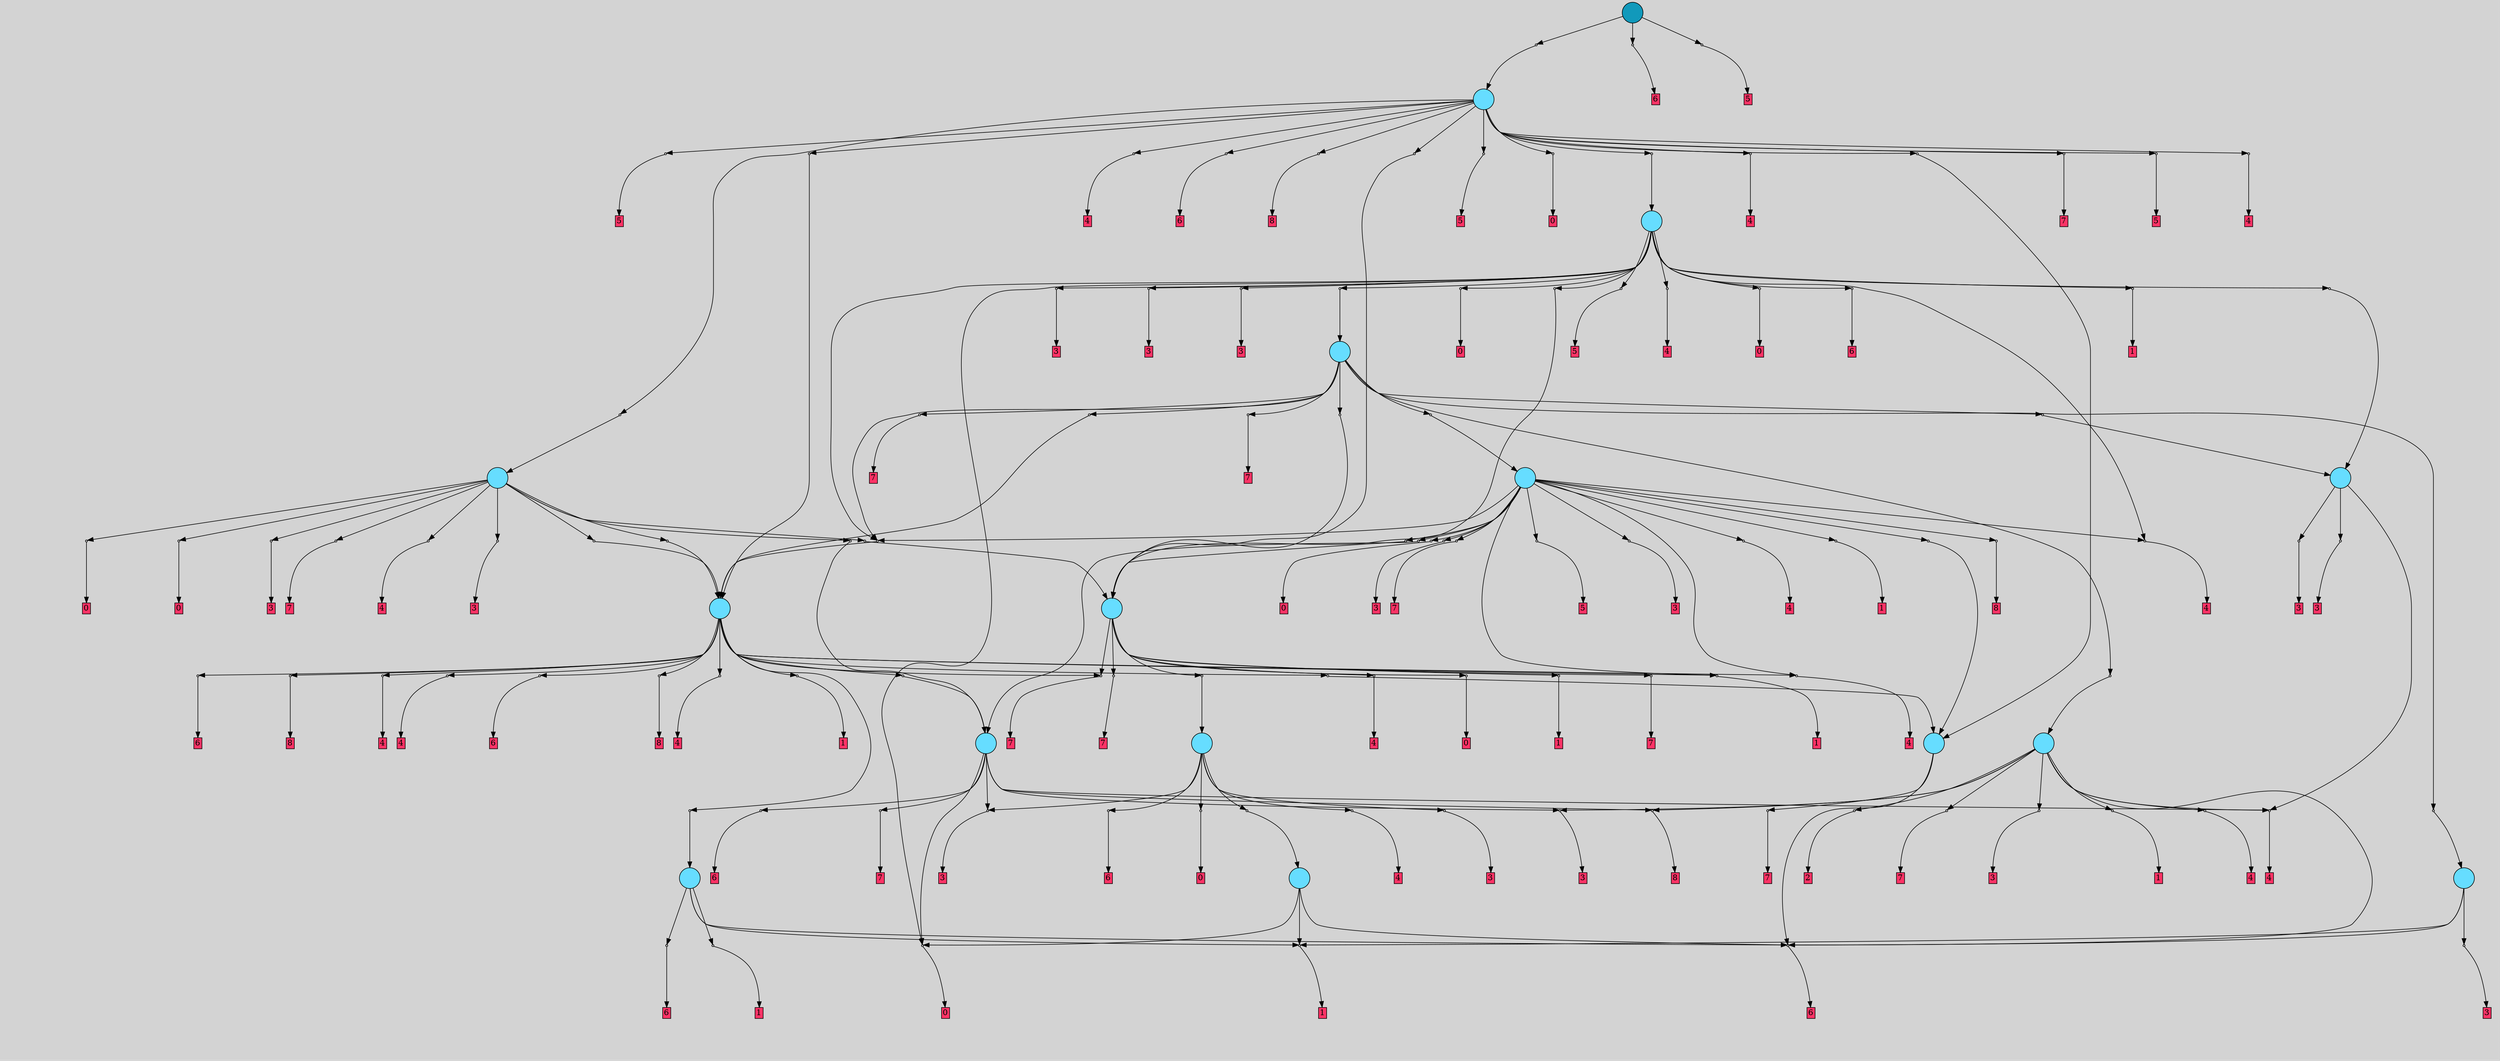 // File exported with GEGELATI v1.3.1
// On the 2024-07-09 18:37:39
// With the MARL::MarlTPGGraphDotExporter
digraph{
	graph[pad = "0.212, 0.055" bgcolor = lightgray]
	node[shape=circle style = filled label = ""]
		T0 [fillcolor="#66ddff"]
		T6 [fillcolor="#66ddff"]
		T31 [fillcolor="#66ddff"]
		T45 [fillcolor="#66ddff"]
		T89 [fillcolor="#66ddff"]
		T225 [fillcolor="#66ddff"]
		T348 [fillcolor="#66ddff"]
		T446 [fillcolor="#66ddff"]
		T690 [fillcolor="#66ddff"]
		T1035 [fillcolor="#66ddff"]
		T1617 [fillcolor="#66ddff"]
		T1734 [fillcolor="#66ddff"]
		T2197 [fillcolor="#66ddff"]
		T2302 [fillcolor="#66ddff"]
		T2398 [fillcolor="#66ddff"]
		T3662 [fillcolor="#1199bb"]
		P47489 [fillcolor="#cccccc" shape=point] //
		I47489 [shape=box style=invis label="3|5&3|7#0|1&#92;n4|1&0|7#4|5&#92;n1|3&1|4#2|3&#92;n1|1&0|2#3|4&#92;n7|3&3|3#0|1&#92;n3|7&2|7#2|6&#92;n3|3&2|3#4|0&#92;n1|3&0|3#2|5&#92;n8|2&0|5#1|4&#92;n6|7&1|7#0|6&#92;n"]
		P47489 -> I47489[style=invis]
		A30784 [fillcolor="#ff3366" shape=box margin=0.03 width=0 height=0 label="0"]
		T0 -> P47489 -> A30784
		P47490 [fillcolor="#cccccc" shape=point] //
		I47490 [shape=box style=invis label="6|0&3|0#2|1&#92;n1|7&3|1#3|1&#92;n5|4&0|4#0|7&#92;n0|3&1|2#2|2&#92;n4|6&2|4#4|0&#92;n7|6&3|5#2|5&#92;n"]
		P47490 -> I47490[style=invis]
		A30785 [fillcolor="#ff3366" shape=box margin=0.03 width=0 height=0 label="1"]
		T0 -> P47490 -> A30785
		P47491 [fillcolor="#cccccc" shape=point] //
		I47491 [shape=box style=invis label="3|1&0|4#3|4&#92;n1|2&4|5#2|0&#92;n6|4&2|5#3|5&#92;n"]
		P47491 -> I47491[style=invis]
		A30786 [fillcolor="#ff3366" shape=box margin=0.03 width=0 height=0 label="6"]
		T6 -> P47491 -> A30786
		P47492 [fillcolor="#cccccc" shape=point] //
		I47492 [shape=box style=invis label="8|6&4|0#3|3&#92;n5|5&1|5#4|2&#92;n7|6&3|6#0|4&#92;n"]
		P47492 -> I47492[style=invis]
		A30787 [fillcolor="#ff3366" shape=box margin=0.03 width=0 height=0 label="7"]
		T6 -> P47492 -> A30787
		T0 -> P47491
		P47493 [fillcolor="#cccccc" shape=point] //
		I47493 [shape=box style=invis label="2|3&3|3#4|6&#92;n6|3&3|4#2|1&#92;n4|5&2|1#3|1&#92;n1|1&2|2#3|2&#92;n0|6&3|6#3|7&#92;n4|6&0|2#3|4&#92;n2|4&3|1#3|4&#92;n4|3&3|1#0|7&#92;n"]
		P47493 -> I47493[style=invis]
		A30788 [fillcolor="#ff3366" shape=box margin=0.03 width=0 height=0 label="3"]
		T31 -> P47493 -> A30788
		P47494 [fillcolor="#cccccc" shape=point] //
		I47494 [shape=box style=invis label="6|2&1|3#4|3&#92;n0|3&4|2#4|5&#92;n1|3&0|4#2|6&#92;n5|4&2|3#1|1&#92;n3|6&0|5#0|4&#92;n2|4&1|6#0|4&#92;n5|3&4|0#3|1&#92;n0|1&4|3#3|4&#92;n5|1&2|0#3|2&#92;n"]
		P47494 -> I47494[style=invis]
		A30789 [fillcolor="#ff3366" shape=box margin=0.03 width=0 height=0 label="4"]
		T31 -> P47494 -> A30789
		P47495 [fillcolor="#cccccc" shape=point] //
		I47495 [shape=box style=invis label="2|3&0|6#0|0&#92;n4|3&3|1#0|7&#92;n2|4&3|1#3|4&#92;n4|5&2|1#3|4&#92;n1|1&2|2#3|2&#92;n0|6&3|6#3|7&#92;n4|6&4|2#3|4&#92;n8|2&0|0#3|1&#92;n6|3&3|4#2|1&#92;n2|3&3|3#4|6&#92;n"]
		P47495 -> I47495[style=invis]
		A30790 [fillcolor="#ff3366" shape=box margin=0.03 width=0 height=0 label="3"]
		T31 -> P47495 -> A30790
		T45 -> P47490
		T45 -> P47491
		P47496 [fillcolor="#cccccc" shape=point] //
		I47496 [shape=box style=invis label="3|1&3|7#0|1&#92;n7|3&3|3#0|1&#92;n1|3&1|4#2|3&#92;n1|1&0|2#3|4&#92;n4|1&0|7#4|5&#92;n3|7&2|7#2|6&#92;n3|3&2|3#4|0&#92;n1|3&0|3#2|5&#92;n8|2&0|5#1|4&#92;n6|7&1|7#0|6&#92;n"]
		P47496 -> I47496[style=invis]
		A30791 [fillcolor="#ff3366" shape=box margin=0.03 width=0 height=0 label="1"]
		T45 -> P47496 -> A30791
		P47497 [fillcolor="#cccccc" shape=point] //
		I47497 [shape=box style=invis label="1|1&3|6#1|4&#92;n8|4&3|5#1|0&#92;n7|0&2|0#1|6&#92;n3|4&0|4#2|7&#92;n4|1&0|5#1|4&#92;n0|7&2|3#0|4&#92;n3|0&4|0#2|4&#92;n"]
		P47497 -> I47497[style=invis]
		A30792 [fillcolor="#ff3366" shape=box margin=0.03 width=0 height=0 label="6"]
		T45 -> P47497 -> A30792
		T89 -> P47490
		T89 -> P47491
		P47498 [fillcolor="#cccccc" shape=point] //
		I47498 [shape=box style=invis label="2|3&0|6#0|0&#92;n4|3&3|1#1|7&#92;n6|3&3|4#2|1&#92;n4|5&2|1#3|1&#92;n1|1&2|2#3|2&#92;n2|4&3|1#3|4&#92;n8|0&4|2#1|7&#92;n4|6&4|2#3|4&#92;n0|6&3|6#3|7&#92;n2|3&3|3#4|6&#92;n"]
		P47498 -> I47498[style=invis]
		A30793 [fillcolor="#ff3366" shape=box margin=0.03 width=0 height=0 label="3"]
		T89 -> P47498 -> A30793
		P47499 [fillcolor="#cccccc" shape=point] //
		I47499 [shape=box style=invis label="6|3&0|3#4|1&#92;n"]
		P47499 -> I47499[style=invis]
		A30794 [fillcolor="#ff3366" shape=box margin=0.03 width=0 height=0 label="7"]
		T225 -> P47499 -> A30794
		P47500 [fillcolor="#cccccc" shape=point] //
		I47500 [shape=box style=invis label="3|3&2|1#1|2&#92;n"]
		P47500 -> I47500[style=invis]
		A30795 [fillcolor="#ff3366" shape=box margin=0.03 width=0 height=0 label="8"]
		T225 -> P47500 -> A30795
		T225 -> P47494
		P47501 [fillcolor="#cccccc" shape=point] //
		I47501 [shape=box style=invis label="2|3&0|6#0|0&#92;n4|3&3|1#0|7&#92;n6|3&3|4#2|1&#92;n4|5&2|1#3|1&#92;n1|1&2|2#3|2&#92;n0|6&3|6#3|7&#92;n4|6&4|2#3|4&#92;n2|4&3|1#3|4&#92;n2|3&3|3#4|6&#92;n"]
		P47501 -> I47501[style=invis]
		A30796 [fillcolor="#ff3366" shape=box margin=0.03 width=0 height=0 label="3"]
		T225 -> P47501 -> A30796
		P47502 [fillcolor="#cccccc" shape=point] //
		I47502 [shape=box style=invis label="3|0&2|1#0|5&#92;n8|6&3|5#1|0&#92;n0|7&4|3#2|5&#92;n"]
		P47502 -> I47502[style=invis]
		A30797 [fillcolor="#ff3366" shape=box margin=0.03 width=0 height=0 label="6"]
		T225 -> P47502 -> A30797
		T225 -> P47489
		P47503 [fillcolor="#cccccc" shape=point] //
		I47503 [shape=box style=invis label="1|0&1|6#3|6&#92;n2|3&0|6#2|0&#92;n4|2&4|2#3|4&#92;n1|1&0|2#1|2&#92;n1|3&1|2#4|5&#92;n7|5&0|3#4|0&#92;n4|5&2|1#3|1&#92;n2|4&3|1#3|4&#92;n3|1&0|1#2|1&#92;n6|3&3|4#2|1&#92;n"]
		P47503 -> I47503[style=invis]
		A30798 [fillcolor="#ff3366" shape=box margin=0.03 width=0 height=0 label="3"]
		T225 -> P47503 -> A30798
		P47504 [fillcolor="#cccccc" shape=point] //
		I47504 [shape=box style=invis label="6|2&1|3#4|3&#92;n0|3&4|2#4|5&#92;n1|3&0|4#2|6&#92;n5|4&2|3#1|1&#92;n0|1&4|3#3|4&#92;n2|4&1|6#0|4&#92;n5|3&4|0#3|1&#92;n3|4&0|5#0|4&#92;n5|1&2|0#3|2&#92;n"]
		P47504 -> I47504[style=invis]
		A30799 [fillcolor="#ff3366" shape=box margin=0.03 width=0 height=0 label="4"]
		T348 -> P47504 -> A30799
		P47505 [fillcolor="#cccccc" shape=point] //
		I47505 [shape=box style=invis label="5|0&2|2#4|2&#92;n"]
		P47505 -> I47505[style=invis]
		A30800 [fillcolor="#ff3366" shape=box margin=0.03 width=0 height=0 label="3"]
		T348 -> P47505 -> A30800
		T348 -> P47503
		P47506 [fillcolor="#cccccc" shape=point] //
		I47506 [shape=box style=invis label="1|2&0|4#2|0&#92;n8|0&2|1#2|0&#92;n3|1&0|4#3|7&#92;n"]
		P47506 -> I47506[style=invis]
		A30801 [fillcolor="#ff3366" shape=box margin=0.03 width=0 height=0 label="6"]
		T348 -> P47506 -> A30801
		P47507 [fillcolor="#cccccc" shape=point] //
		I47507 [shape=box style=invis label="2|3&0|3#3|7&#92;n4|2&1|6#2|3&#92;n3|1&3|3#4|6&#92;n3|4&4|1#3|3&#92;n5|0&0|3#2|1&#92;n1|1&0|7#4|5&#92;n"]
		P47507 -> I47507[style=invis]
		A30802 [fillcolor="#ff3366" shape=box margin=0.03 width=0 height=0 label="0"]
		T348 -> P47507 -> A30802
		P47508 [fillcolor="#cccccc" shape=point] //
		I47508 [shape=box style=invis label="8|4&3|5#1|0&#92;n7|0&2|7#1|6&#92;n1|1&3|6#1|4&#92;n5|4&0|4#2|7&#92;n4|1&0|5#1|4&#92;n0|7&2|3#0|4&#92;n"]
		P47508 -> I47508[style=invis]
		T348 -> P47508 -> T0
		P47509 [fillcolor="#cccccc" shape=point] //
		I47509 [shape=box style=invis label="2|6&3|0#1|7&#92;n2|6&2|5#4|5&#92;n7|4&4|3#2|0&#92;n8|0&4|2#2|3&#92;n5|4&0|6#3|4&#92;n3|0&0|2#1|7&#92;n"]
		P47509 -> I47509[style=invis]
		A30803 [fillcolor="#ff3366" shape=box margin=0.03 width=0 height=0 label="2"]
		T446 -> P47509 -> A30803
		T446 -> P47500
		T446 -> P47501
		P47510 [fillcolor="#cccccc" shape=point] //
		I47510 [shape=box style=invis label="6|7&3|4#2|1&#92;n2|0&4|3#2|4&#92;n7|4&4|6#2|1&#92;n"]
		P47510 -> I47510[style=invis]
		A30804 [fillcolor="#ff3366" shape=box margin=0.03 width=0 height=0 label="7"]
		T446 -> P47510 -> A30804
		P47511 [fillcolor="#cccccc" shape=point] //
		I47511 [shape=box style=invis label="0|3&0|7#4|4&#92;n0|4&3|1#2|3&#92;n2|6&2|1#4|6&#92;n3|0&4|2#1|5&#92;n4|7&2|1#0|1&#92;n1|3&1|7#4|6&#92;n0|4&4|5#3|3&#92;n6|1&0|7#2|1&#92;n5|2&0|4#0|3&#92;n4|4&4|2#4|2&#92;n"]
		P47511 -> I47511[style=invis]
		A30805 [fillcolor="#ff3366" shape=box margin=0.03 width=0 height=0 label="3"]
		T446 -> P47511 -> A30805
		P47512 [fillcolor="#cccccc" shape=point] //
		I47512 [shape=box style=invis label="6|0&3|0#2|1&#92;n0|3&1|2#2|2&#92;n5|4&0|4#0|7&#92;n1|7&3|1#3|1&#92;n4|6&2|4#4|7&#92;n4|7&2|5#1|4&#92;n"]
		P47512 -> I47512[style=invis]
		A30806 [fillcolor="#ff3366" shape=box margin=0.03 width=0 height=0 label="1"]
		T446 -> P47512 -> A30806
		T446 -> P47491
		T446 -> P47494
		P47513 [fillcolor="#cccccc" shape=point] //
		I47513 [shape=box style=invis label="1|2&1|4#4|3&#92;n8|7&2|7#1|1&#92;n3|6&0|5#0|4&#92;n5|0&0|0#3|1&#92;n2|3&0|1#0|3&#92;n"]
		P47513 -> I47513[style=invis]
		A30807 [fillcolor="#ff3366" shape=box margin=0.03 width=0 height=0 label="4"]
		T446 -> P47513 -> A30807
		P47514 [fillcolor="#cccccc" shape=point] //
		I47514 [shape=box style=invis label="8|0&1|0#0|6&#92;n"]
		P47514 -> I47514[style=invis]
		A30808 [fillcolor="#ff3366" shape=box margin=0.03 width=0 height=0 label="1"]
		T690 -> P47514 -> A30808
		P47515 [fillcolor="#cccccc" shape=point] //
		I47515 [shape=box style=invis label="6|0&3|1#1|3&#92;n2|6&1|2#4|5&#92;n6|3&0|3#4|2&#92;n5|0&2|1#3|7&#92;n"]
		P47515 -> I47515[style=invis]
		A30809 [fillcolor="#ff3366" shape=box margin=0.03 width=0 height=0 label="7"]
		T690 -> P47515 -> A30809
		P47516 [fillcolor="#cccccc" shape=point] //
		I47516 [shape=box style=invis label="0|4&0|4#3|7&#92;n7|1&1|3#1|5&#92;n0|7&1|1#2|4&#92;n1|1&4|7#3|5&#92;n7|3&0|7#1|3&#92;n4|4&0|0#2|1&#92;n5|0&2|5#2|0&#92;n8|5&2|5#4|6&#92;n3|2&2|3#3|1&#92;n"]
		P47516 -> I47516[style=invis]
		A30810 [fillcolor="#ff3366" shape=box margin=0.03 width=0 height=0 label="7"]
		T690 -> P47516 -> A30810
		P47517 [fillcolor="#cccccc" shape=point] //
		I47517 [shape=box style=invis label="1|2&3|4#0|1&#92;n5|0&4|7#4|0&#92;n"]
		P47517 -> I47517[style=invis]
		T690 -> P47517 -> T348
		P47518 [fillcolor="#cccccc" shape=point] //
		I47518 [shape=box style=invis label="1|4&0|6#2|1&#92;n6|7&2|6#2|7&#92;n5|7&2|3#3|1&#92;n3|0&2|5#0|0&#92;n2|3&3|6#0|1&#92;n0|1&4|2#4|4&#92;n7|4&0|2#4|2&#92;n3|4&0|5#0|4&#92;n7|7&2|3#4|4&#92;n"]
		P47518 -> I47518[style=invis]
		A30811 [fillcolor="#ff3366" shape=box margin=0.03 width=0 height=0 label="4"]
		T690 -> P47518 -> A30811
		P47519 [fillcolor="#cccccc" shape=point] //
		I47519 [shape=box style=invis label="7|7&2|6#0|4&#92;n8|0&2|4#1|7&#92;n"]
		P47519 -> I47519[style=invis]
		A30812 [fillcolor="#ff3366" shape=box margin=0.03 width=0 height=0 label="7"]
		T690 -> P47519 -> A30812
		P47520 [fillcolor="#cccccc" shape=point] //
		I47520 [shape=box style=invis label="2|4&3|1#1|4&#92;n3|0&4|3#3|2&#92;n6|6&4|2#3|4&#92;n3|5&3|4#0|1&#92;n4|6&4|1#0|7&#92;n2|3&0|6#0|0&#92;n8|5&2|1#3|6&#92;n"]
		P47520 -> I47520[style=invis]
		A30813 [fillcolor="#ff3366" shape=box margin=0.03 width=0 height=0 label="0"]
		T690 -> P47520 -> A30813
		P47521 [fillcolor="#cccccc" shape=point] //
		I47521 [shape=box style=invis label="4|2&1|7#4|4&#92;n0|1&3|1#4|6&#92;n7|0&2|7#0|2&#92;n2|5&0|6#0|6&#92;n"]
		P47521 -> I47521[style=invis]
		A30814 [fillcolor="#ff3366" shape=box margin=0.03 width=0 height=0 label="8"]
		T1035 -> P47521 -> A30814
		P47522 [fillcolor="#cccccc" shape=point] //
		I47522 [shape=box style=invis label="1|4&0|6#2|1&#92;n6|7&2|6#2|7&#92;n5|7&2|3#3|1&#92;n3|0&2|5#0|0&#92;n2|7&4|3#3|4&#92;n7|1&2|3#4|4&#92;n0|1&4|2#4|4&#92;n7|4&0|2#4|2&#92;n3|4&0|5#0|4&#92;n2|3&3|6#0|1&#92;n"]
		P47522 -> I47522[style=invis]
		A30815 [fillcolor="#ff3366" shape=box margin=0.03 width=0 height=0 label="4"]
		T1035 -> P47522 -> A30815
		P47523 [fillcolor="#cccccc" shape=point] //
		I47523 [shape=box style=invis label="7|6&3|5#2|5&#92;n0|5&3|0#1|2&#92;n6|0&3|0#1|1&#92;n5|4&3|4#0|7&#92;n1|7&3|1#3|1&#92;n4|6&2|4#4|0&#92;n0|5&1|7#1|0&#92;n5|4&1|0#3|5&#92;n"]
		P47523 -> I47523[style=invis]
		A30816 [fillcolor="#ff3366" shape=box margin=0.03 width=0 height=0 label="1"]
		T1035 -> P47523 -> A30816
		P47524 [fillcolor="#cccccc" shape=point] //
		I47524 [shape=box style=invis label="6|2&1|3#4|3&#92;n0|3&4|2#4|5&#92;n1|3&0|4#2|6&#92;n5|4&2|3#1|1&#92;n2|6&2|1#3|7&#92;n3|6&0|5#0|4&#92;n2|4&1|6#0|4&#92;n0|1&4|4#3|4&#92;n5|1&2|0#3|2&#92;n"]
		P47524 -> I47524[style=invis]
		A30817 [fillcolor="#ff3366" shape=box margin=0.03 width=0 height=0 label="4"]
		T1035 -> P47524 -> A30817
		P47525 [fillcolor="#cccccc" shape=point] //
		I47525 [shape=box style=invis label="3|1&0|2#3|4&#92;n1|1&3|0#3|4&#92;n7|2&4|5#2|0&#92;n1|0&2|7#3|2&#92;n"]
		P47525 -> I47525[style=invis]
		T1035 -> P47525 -> T6
		P47526 [fillcolor="#cccccc" shape=point] //
		I47526 [shape=box style=invis label="0|2&4|5#4|5&#92;n2|7&3|0#2|4&#92;n7|1&0|4#3|4&#92;n0|6&0|5#4|3&#92;n5|0&4|1#3|7&#92;n1|1&4|0#1|5&#92;n5|5&1|1#2|0&#92;n"]
		P47526 -> I47526[style=invis]
		A30818 [fillcolor="#ff3366" shape=box margin=0.03 width=0 height=0 label="6"]
		T1035 -> P47526 -> A30818
		P47527 [fillcolor="#cccccc" shape=point] //
		I47527 [shape=box style=invis label="2|1&1|5#0|4&#92;n6|1&1|1#4|5&#92;n3|0&1|2#4|1&#92;n"]
		P47527 -> I47527[style=invis]
		T1035 -> P47527 -> T45
		T1035 -> P47519
		P47528 [fillcolor="#cccccc" shape=point] //
		I47528 [shape=box style=invis label="6|0&2|1#2|1&#92;n2|5&4|7#0|6&#92;n6|4&2|7#3|3&#92;n3|4&4|3#1|7&#92;n2|5&0|3#0|5&#92;n2|2&2|5#1|5&#92;n0|6&3|3#2|7&#92;n5|7&1|2#4|4&#92;n"]
		P47528 -> I47528[style=invis]
		A30819 [fillcolor="#ff3366" shape=box margin=0.03 width=0 height=0 label="6"]
		T1035 -> P47528 -> A30819
		P47529 [fillcolor="#cccccc" shape=point] //
		I47529 [shape=box style=invis label="0|6&3|6#3|7&#92;n4|5&2|5#3|1&#92;n1|0&2|2#3|2&#92;n0|3&3|1#0|0&#92;n2|4&3|1#3|4&#92;n4|6&4|5#1|4&#92;n2|3&3|3#4|6&#92;n8|4&3|2#3|2&#92;n6|3&3|4#2|1&#92;n"]
		P47529 -> I47529[style=invis]
		T1035 -> P47529 -> T225
		P47530 [fillcolor="#cccccc" shape=point] //
		I47530 [shape=box style=invis label="1|4&0|7#2|1&#92;n6|7&2|6#2|7&#92;n5|7&2|3#3|1&#92;n0|1&4|2#4|4&#92;n2|7&4|3#3|4&#92;n7|1&2|3#4|4&#92;n3|0&2|5#0|0&#92;n7|4&0|2#4|2&#92;n3|4&0|5#0|4&#92;n2|3&3|6#0|1&#92;n"]
		P47530 -> I47530[style=invis]
		A30820 [fillcolor="#ff3366" shape=box margin=0.03 width=0 height=0 label="4"]
		T1035 -> P47530 -> A30820
		P47531 [fillcolor="#cccccc" shape=point] //
		I47531 [shape=box style=invis label="1|7&3|1#3|1&#92;n0|5&3|0#1|2&#92;n0|0&3|0#1|1&#92;n5|4&3|4#0|7&#92;n7|6&3|5#2|5&#92;n4|6&2|4#4|0&#92;n5|4&1|0#3|5&#92;n"]
		P47531 -> I47531[style=invis]
		A30821 [fillcolor="#ff3366" shape=box margin=0.03 width=0 height=0 label="1"]
		T1035 -> P47531 -> A30821
		P47532 [fillcolor="#cccccc" shape=point] //
		I47532 [shape=box style=invis label="0|0&2|6#4|3&#92;n"]
		P47532 -> I47532[style=invis]
		A30822 [fillcolor="#ff3366" shape=box margin=0.03 width=0 height=0 label="8"]
		T1035 -> P47532 -> A30822
		P47533 [fillcolor="#cccccc" shape=point] //
		I47533 [shape=box style=invis label="1|4&0|6#2|1&#92;n6|7&2|6#2|7&#92;n5|7&2|3#3|1&#92;n3|0&2|5#0|0&#92;n3|4&0|5#0|4&#92;n0|1&4|2#4|4&#92;n7|4&0|2#4|2&#92;n2|3&3|6#0|1&#92;n7|7&2|3#2|4&#92;n"]
		P47533 -> I47533[style=invis]
		A30823 [fillcolor="#ff3366" shape=box margin=0.03 width=0 height=0 label="4"]
		T1035 -> P47533 -> A30823
		P47534 [fillcolor="#cccccc" shape=point] //
		I47534 [shape=box style=invis label="3|3&0|5#3|1&#92;n7|2&0|1#1|0&#92;n4|3&1|4#3|0&#92;n4|2&4|0#4|2&#92;n1|0&2|3#2|4&#92;n"]
		P47534 -> I47534[style=invis]
		A30824 [fillcolor="#ff3366" shape=box margin=0.03 width=0 height=0 label="0"]
		T1617 -> P47534 -> A30824
		P47535 [fillcolor="#cccccc" shape=point] //
		I47535 [shape=box style=invis label="2|7&0|6#0|0&#92;n2|4&3|1#2|4&#92;n8|0&4|2#3|4&#92;n4|5&2|1#3|1&#92;n6|3&1|4#2|1&#92;n0|5&0|1#2|6&#92;n8|7&1|4#1|1&#92;n"]
		P47535 -> I47535[style=invis]
		T1617 -> P47535 -> T690
		P47536 [fillcolor="#cccccc" shape=point] //
		I47536 [shape=box style=invis label="6|0&0|4#3|5&#92;n8|0&4|6#4|2&#92;n7|0&3|4#1|2&#92;n2|2&3|6#0|0&#92;n2|5&3|6#4|7&#92;n"]
		P47536 -> I47536[style=invis]
		A30825 [fillcolor="#ff3366" shape=box margin=0.03 width=0 height=0 label="3"]
		T1617 -> P47536 -> A30825
		P47537 [fillcolor="#cccccc" shape=point] //
		I47537 [shape=box style=invis label="1|4&0|6#2|1&#92;n6|7&2|6#2|7&#92;n5|7&2|3#3|1&#92;n3|0&2|5#0|0&#92;n2|7&4|3#3|4&#92;n3|4&0|2#0|4&#92;n0|1&4|2#4|4&#92;n7|4&0|2#4|2&#92;n7|1&2|3#4|4&#92;n2|3&3|6#0|1&#92;n"]
		P47537 -> I47537[style=invis]
		A30826 [fillcolor="#ff3366" shape=box margin=0.03 width=0 height=0 label="4"]
		T1617 -> P47537 -> A30826
		P47538 [fillcolor="#cccccc" shape=point] //
		I47538 [shape=box style=invis label="1|0&2|5#0|4&#92;n7|5&3|2#0|0&#92;n"]
		P47538 -> I47538[style=invis]
		T1617 -> P47538 -> T6
		T1617 -> P47531
		P47539 [fillcolor="#cccccc" shape=point] //
		I47539 [shape=box style=invis label="1|0&2|0#2|4&#92;n4|7&0|7#0|5&#92;n5|3&4|3#1|5&#92;n3|2&4|6#1|2&#92;n7|7&2|6#0|3&#92;n"]
		P47539 -> I47539[style=invis]
		A30827 [fillcolor="#ff3366" shape=box margin=0.03 width=0 height=0 label="5"]
		T1617 -> P47539 -> A30827
		P47540 [fillcolor="#cccccc" shape=point] //
		I47540 [shape=box style=invis label="3|0&2|7#0|1&#92;n1|3&0|3#2|5&#92;n1|3&4|4#2|3&#92;n4|2&0|7#4|5&#92;n7|3&3|3#0|1&#92;n2|5&3|7#4|0&#92;n6|7&1|7#0|6&#92;n6|2&3|4#2|4&#92;n"]
		P47540 -> I47540[style=invis]
		A30828 [fillcolor="#ff3366" shape=box margin=0.03 width=0 height=0 label="3"]
		T1617 -> P47540 -> A30828
		P47541 [fillcolor="#cccccc" shape=point] //
		I47541 [shape=box style=invis label="1|4&0|6#2|1&#92;n6|6&2|6#2|7&#92;n5|7&2|3#3|1&#92;n3|0&2|5#0|0&#92;n0|1&4|2#4|4&#92;n3|4&0|2#0|4&#92;n2|7&4|3#3|4&#92;n5|3&3|6#0|1&#92;n7|1&2|3#4|4&#92;n"]
		P47541 -> I47541[style=invis]
		A30829 [fillcolor="#ff3366" shape=box margin=0.03 width=0 height=0 label="4"]
		T1617 -> P47541 -> A30829
		T1617 -> P47522
		P47542 [fillcolor="#cccccc" shape=point] //
		I47542 [shape=box style=invis label="3|0&2|4#0|2&#92;n5|1&2|3#4|0&#92;n"]
		P47542 -> I47542[style=invis]
		T1617 -> P47542 -> T1035
		P47543 [fillcolor="#cccccc" shape=point] //
		I47543 [shape=box style=invis label="1|7&3|1#3|4&#92;n7|6&3|5#2|5&#92;n2|7&2|7#0|2&#92;n4|6&2|4#0|0&#92;n0|5&3|0#1|2&#92;n0|0&3|0#1|1&#92;n5|4&1|0#3|5&#92;n"]
		P47543 -> I47543[style=invis]
		A30830 [fillcolor="#ff3366" shape=box margin=0.03 width=0 height=0 label="1"]
		T1617 -> P47543 -> A30830
		P47544 [fillcolor="#cccccc" shape=point] //
		I47544 [shape=box style=invis label="1|0&0|0#1|0&#92;n5|1&2|4#3|7&#92;n0|1&2|6#1|1&#92;n"]
		P47544 -> I47544[style=invis]
		A30831 [fillcolor="#ff3366" shape=box margin=0.03 width=0 height=0 label="7"]
		T1617 -> P47544 -> A30831
		P47545 [fillcolor="#cccccc" shape=point] //
		I47545 [shape=box style=invis label="2|3&0|6#0|0&#92;n5|4&4|2#3|1&#92;n0|6&3|6#3|7&#92;n1|0&2|2#3|2&#92;n0|3&3|1#0|0&#92;n2|4&3|1#3|4&#92;n4|6&4|5#1|4&#92;n6|3&3|4#2|1&#92;n2|3&3|3#2|6&#92;n"]
		P47545 -> I47545[style=invis]
		T1617 -> P47545 -> T225
		P47546 [fillcolor="#cccccc" shape=point] //
		I47546 [shape=box style=invis label="1|0&4|6#1|6&#92;n0|0&3|6#4|3&#92;n"]
		P47546 -> I47546[style=invis]
		A30832 [fillcolor="#ff3366" shape=box margin=0.03 width=0 height=0 label="8"]
		T1617 -> P47546 -> A30832
		P47547 [fillcolor="#cccccc" shape=point] //
		I47547 [shape=box style=invis label="8|7&1|4#1|1&#92;n2|7&0|6#0|0&#92;n8|0&4|2#3|4&#92;n4|5&2|1#2|1&#92;n6|3&1|5#2|1&#92;n2|4&3|1#2|4&#92;n"]
		P47547 -> I47547[style=invis]
		T1734 -> P47547 -> T690
		P47548 [fillcolor="#cccccc" shape=point] //
		I47548 [shape=box style=invis label="2|5&3|7#3|0&#92;n3|0&2|7#0|1&#92;n1|1&0|2#3|4&#92;n4|2&2|7#4|5&#92;n1|3&4|4#2|3&#92;n7|3&3|3#0|1&#92;n6|7&1|7#0|6&#92;n6|2&3|4#1|4&#92;n"]
		P47548 -> I47548[style=invis]
		T1734 -> P47548 -> T446
		P47549 [fillcolor="#cccccc" shape=point] //
		I47549 [shape=box style=invis label="0|0&3|1#1|3&#92;n2|6&1|2#4|5&#92;n6|3&0|3#4|2&#92;n5|1&2|1#3|7&#92;n8|5&4|6#0|4&#92;n"]
		P47549 -> I47549[style=invis]
		A30833 [fillcolor="#ff3366" shape=box margin=0.03 width=0 height=0 label="7"]
		T1734 -> P47549 -> A30833
		P47550 [fillcolor="#cccccc" shape=point] //
		I47550 [shape=box style=invis label="3|1&0|4#1|5&#92;n3|0&2|4#0|2&#92;n"]
		P47550 -> I47550[style=invis]
		T1734 -> P47550 -> T1035
		P47551 [fillcolor="#cccccc" shape=point] //
		I47551 [shape=box style=invis label="4|6&4|2#3|4&#92;n8|7&1|1#3|1&#92;n1|0&2|1#4|0&#92;n0|6&3|6#3|4&#92;n2|3&0|6#0|0&#92;n2|4&1|4#0|0&#92;n1|5&2|0#4|2&#92;n8|3&2|1#0|1&#92;n2|4&3|0#3|2&#92;n"]
		P47551 -> I47551[style=invis]
		T1734 -> P47551 -> T31
		T1734 -> P47542
		P47552 [fillcolor="#cccccc" shape=point] //
		I47552 [shape=box style=invis label="4|6&2|6#2|6&#92;n2|3&2|7#0|5&#92;n8|1&0|3#0|2&#92;n7|3&2|7#2|3&#92;n1|0&3|4#1|4&#92;n7|1&3|6#0|4&#92;n"]
		P47552 -> I47552[style=invis]
		T1734 -> P47552 -> T89
		P47553 [fillcolor="#cccccc" shape=point] //
		I47553 [shape=box style=invis label="7|7&0|1#1|1&#92;n"]
		P47553 -> I47553[style=invis]
		A30834 [fillcolor="#ff3366" shape=box margin=0.03 width=0 height=0 label="7"]
		T1734 -> P47553 -> A30834
		P47554 [fillcolor="#cccccc" shape=point] //
		I47554 [shape=box style=invis label="2|2&2|3#3|0&#92;n7|0&2|4#0|2&#92;n"]
		P47554 -> I47554[style=invis]
		T1734 -> P47554 -> T1617
		P47555 [fillcolor="#cccccc" shape=point] //
		I47555 [shape=box style=invis label="5|6&0|1#4|6&#92;n2|6&4|7#2|6&#92;n5|0&4|5#1|7&#92;n4|6&3|2#4|1&#92;n2|6&3|5#2|2&#92;n8|3&1|2#3|2&#92;n2|3&1|4#1|6&#92;n"]
		P47555 -> I47555[style=invis]
		A30835 [fillcolor="#ff3366" shape=box margin=0.03 width=0 height=0 label="5"]
		T2197 -> P47555 -> A30835
		P47556 [fillcolor="#cccccc" shape=point] //
		I47556 [shape=box style=invis label="5|4&4|0#3|1&#92;n4|7&2|5#4|4&#92;n5|4&2|3#1|1&#92;n3|6&0|5#0|4&#92;n6|2&1|2#4|3&#92;n7|4&1|6#0|4&#92;n5|1&2|0#3|2&#92;n0|1&4|3#3|4&#92;n1|0&0|4#2|6&#92;n"]
		P47556 -> I47556[style=invis]
		A30836 [fillcolor="#ff3366" shape=box margin=0.03 width=0 height=0 label="4"]
		T2197 -> P47556 -> A30836
		P47557 [fillcolor="#cccccc" shape=point] //
		I47557 [shape=box style=invis label="3|3&0|5#3|2&#92;n4|0&4|0#3|2&#92;n0|1&1|5#2|7&#92;n"]
		P47557 -> I47557[style=invis]
		A30837 [fillcolor="#ff3366" shape=box margin=0.03 width=0 height=0 label="0"]
		T2197 -> P47557 -> A30837
		P47558 [fillcolor="#cccccc" shape=point] //
		I47558 [shape=box style=invis label="8|6&4|2#3|4&#92;n8|7&1|1#3|1&#92;n8|3&2|1#0|1&#92;n1|5&2|0#4|2&#92;n2|4&1|4#0|0&#92;n2|3&0|6#0|0&#92;n7|0&1|7#1|6&#92;n1|0&2|1#4|0&#92;n2|4&3|0#3|2&#92;n"]
		P47558 -> I47558[style=invis]
		T2197 -> P47558 -> T31
		T2197 -> P47542
		P47559 [fillcolor="#cccccc" shape=point] //
		I47559 [shape=box style=invis label="7|0&2|2#1|2&#92;n"]
		P47559 -> I47559[style=invis]
		A30838 [fillcolor="#ff3366" shape=box margin=0.03 width=0 height=0 label="6"]
		T2197 -> P47559 -> A30838
		P47560 [fillcolor="#cccccc" shape=point] //
		I47560 [shape=box style=invis label="2|4&3|1#0|4&#92;n8|7&1|4#1|1&#92;n4|5&2|1#3|1&#92;n0|1&0|1#2|6&#92;n8|0&1|2#3|4&#92;n6|3&1|4#2|1&#92;n"]
		P47560 -> I47560[style=invis]
		T2197 -> P47560 -> T690
		P47561 [fillcolor="#cccccc" shape=point] //
		I47561 [shape=box style=invis label="0|5&3|4#4|0&#92;n4|6&3|0#3|7&#92;n7|4&4|4#0|1&#92;n3|2&2|3#2|3&#92;n2|3&0|0#4|4&#92;n2|1&3|4#4|3&#92;n3|3&3|7#4|2&#92;n4|0&2|1#0|1&#92;n7|5&4|0#0|1&#92;n"]
		P47561 -> I47561[style=invis]
		T2197 -> P47561 -> T1734
		P47562 [fillcolor="#cccccc" shape=point] //
		I47562 [shape=box style=invis label="0|3&3|0#1|3&#92;n0|0&3|0#3|1&#92;n2|6&4|2#2|0&#92;n5|3&4|6#2|3&#92;n7|6&3|5#2|5&#92;n0|5&4|0#1|2&#92;n5|3&1|1#2|1&#92;n5|5&4|4#0|3&#92;n"]
		P47562 -> I47562[style=invis]
		A30839 [fillcolor="#ff3366" shape=box margin=0.03 width=0 height=0 label="1"]
		T2197 -> P47562 -> A30839
		P47563 [fillcolor="#cccccc" shape=point] //
		I47563 [shape=box style=invis label="0|6&3|6#3|7&#92;n4|3&3|1#0|7&#92;n6|3&3|4#2|1&#92;n4|5&2|1#3|1&#92;n2|3&3|1#4|6&#92;n2|3&0|6#0|0&#92;n7|0&4|2#3|4&#92;n1|1&2|2#3|2&#92;n2|4&3|1#3|4&#92;n"]
		P47563 -> I47563[style=invis]
		A30840 [fillcolor="#ff3366" shape=box margin=0.03 width=0 height=0 label="3"]
		T2197 -> P47563 -> A30840
		T2197 -> P47537
		P47564 [fillcolor="#cccccc" shape=point] //
		I47564 [shape=box style=invis label="7|7&1|5#3|3&#92;n5|4&2|1#1|1&#92;n7|0&4|7#0|6&#92;n2|3&4|6#0|5&#92;n7|1&4|2#4|1&#92;n2|1&1|0#3|2&#92;n4|3&4|4#4|4&#92;n7|3&1|5#2|2&#92;n"]
		P47564 -> I47564[style=invis]
		A30841 [fillcolor="#ff3366" shape=box margin=0.03 width=0 height=0 label="3"]
		T2197 -> P47564 -> A30841
		P47565 [fillcolor="#cccccc" shape=point] //
		I47565 [shape=box style=invis label="2|3&0|6#0|0&#92;n4|3&3|1#0|7&#92;n3|4&2|1#3|2&#92;n1|1&2|2#3|2&#92;n0|6&3|6#3|7&#92;n4|6&4|2#3|4&#92;n6|3&3|4#2|1&#92;n2|0&3|1#3|4&#92;n2|3&3|3#4|6&#92;n"]
		P47565 -> I47565[style=invis]
		A30842 [fillcolor="#ff3366" shape=box margin=0.03 width=0 height=0 label="3"]
		T2197 -> P47565 -> A30842
		P47566 [fillcolor="#cccccc" shape=point] //
		I47566 [shape=box style=invis label="8|0&0|6#3|5&#92;n2|0&2|5#1|1&#92;n"]
		P47566 -> I47566[style=invis]
		A30843 [fillcolor="#ff3366" shape=box margin=0.03 width=0 height=0 label="0"]
		T2197 -> P47566 -> A30843
		T2197 -> P47489
		P47567 [fillcolor="#cccccc" shape=point] //
		I47567 [shape=box style=invis label="2|7&0|6#0|7&#92;n8|0&4|2#3|4&#92;n5|5&0|1#2|6&#92;n6|3&1|4#2|1&#92;n4|5&2|2#3|1&#92;n"]
		P47567 -> I47567[style=invis]
		T2302 -> P47567 -> T690
		P47568 [fillcolor="#cccccc" shape=point] //
		I47568 [shape=box style=invis label="2|0&1|0#1|5&#92;n3|2&4|7#2|2&#92;n7|7&2|6#3|5&#92;n"]
		P47568 -> I47568[style=invis]
		A30844 [fillcolor="#ff3366" shape=box margin=0.03 width=0 height=0 label="7"]
		T2302 -> P47568 -> A30844
		P47569 [fillcolor="#cccccc" shape=point] //
		I47569 [shape=box style=invis label="3|0&0|2#3|6&#92;n3|7&0|4#3|3&#92;n8|0&1|1#2|2&#92;n5|4&2|4#3|1&#92;n6|6&2|7#4|0&#92;n"]
		P47569 -> I47569[style=invis]
		A30845 [fillcolor="#ff3366" shape=box margin=0.03 width=0 height=0 label="3"]
		T2302 -> P47569 -> A30845
		P47570 [fillcolor="#cccccc" shape=point] //
		I47570 [shape=box style=invis label="2|7&0|6#2|0&#92;n0|0&3|6#3|7&#92;n2|3&3|3#2|6&#92;n4|6&4|7#1|4&#92;n0|3&3|1#0|0&#92;n2|1&2|4#3|2&#92;n6|7&2|7#0|4&#92;n1|4&4|7#3|4&#92;n1|0&1|2#3|2&#92;n"]
		P47570 -> I47570[style=invis]
		T2302 -> P47570 -> T225
		P47571 [fillcolor="#cccccc" shape=point] //
		I47571 [shape=box style=invis label="6|6&1|1#2|3&#92;n3|0&2|4#0|2&#92;n"]
		P47571 -> I47571[style=invis]
		T2302 -> P47571 -> T1035
		P47572 [fillcolor="#cccccc" shape=point] //
		I47572 [shape=box style=invis label="4|2&0|4#3|7&#92;n5|6&1|6#0|2&#92;n7|0&3|2#3|6&#92;n3|6&1|7#1|2&#92;n0|4&0|4#2|7&#92;n"]
		P47572 -> I47572[style=invis]
		T2302 -> P47572 -> T1035
		P47573 [fillcolor="#cccccc" shape=point] //
		I47573 [shape=box style=invis label="1|3&1|4#3|0&#92;n1|0&2|3#4|4&#92;n8|5&2|1#3|0&#92;n6|3&0|5#1|2&#92;n7|3&0|2#3|2&#92;n6|5&3|2#1|2&#92;n"]
		P47573 -> I47573[style=invis]
		A30846 [fillcolor="#ff3366" shape=box margin=0.03 width=0 height=0 label="0"]
		T2302 -> P47573 -> A30846
		P47574 [fillcolor="#cccccc" shape=point] //
		I47574 [shape=box style=invis label="1|3&1|4#3|0&#92;n3|3&0|5#3|1&#92;n4|2&4|0#4|2&#92;n1|0&2|3#2|4&#92;n"]
		P47574 -> I47574[style=invis]
		A30847 [fillcolor="#ff3366" shape=box margin=0.03 width=0 height=0 label="0"]
		T2302 -> P47574 -> A30847
		P47575 [fillcolor="#cccccc" shape=point] //
		I47575 [shape=box style=invis label="0|6&3|6#3|7&#92;n2|3&0|4#0|0&#92;n6|3&3|4#2|1&#92;n2|3&3|1#4|6&#92;n4|3&3|1#0|7&#92;n7|0&4|5#3|4&#92;n2|4&3|1#3|4&#92;n1|1&2|2#3|2&#92;n8|1&1|6#4|3&#92;n"]
		P47575 -> I47575[style=invis]
		A30848 [fillcolor="#ff3366" shape=box margin=0.03 width=0 height=0 label="3"]
		T2302 -> P47575 -> A30848
		P47576 [fillcolor="#cccccc" shape=point] //
		I47576 [shape=box style=invis label="5|6&2|4#1|4&#92;n6|2&1|2#4|3&#92;n5|1&2|0#3|2&#92;n5|4&2|3#1|1&#92;n3|6&0|5#0|4&#92;n2|4&1|6#0|4&#92;n5|3&4|0#3|1&#92;n4|7&2|5#4|4&#92;n0|1&4|3#3|4&#92;n1|0&0|4#2|6&#92;n"]
		P47576 -> I47576[style=invis]
		A30849 [fillcolor="#ff3366" shape=box margin=0.03 width=0 height=0 label="4"]
		T2302 -> P47576 -> A30849
		P47577 [fillcolor="#cccccc" shape=point] //
		I47577 [shape=box style=invis label="3|7&2|5#3|7&#92;n2|7&4|7#0|6&#92;n0|1&3|6#3|5&#92;n3|5&2|2#4|2&#92;n0|0&3|5#0|7&#92;n2|1&1|0#3|2&#92;n6|1&2|2#1|5&#92;n6|7&0|2#2|4&#92;n3|6&0|3#2|1&#92;n7|1&2|4#1|6&#92;n"]
		P47577 -> I47577[style=invis]
		A30850 [fillcolor="#ff3366" shape=box margin=0.03 width=0 height=0 label="5"]
		T2398 -> P47577 -> A30850
		P47578 [fillcolor="#cccccc" shape=point] //
		I47578 [shape=box style=invis label="7|0&1|2#4|7&#92;n0|3&4|6#0|3&#92;n8|1&1|2#2|1&#92;n"]
		P47578 -> I47578[style=invis]
		T2398 -> P47578 -> T2302
		P47579 [fillcolor="#cccccc" shape=point] //
		I47579 [shape=box style=invis label="0|5&0|1#2|6&#92;n2|4&3|1#2|4&#92;n8|7&1|4#1|1&#92;n2|7&0|6#0|0&#92;n1|3&1|4#2|1&#92;n4|5&2|1#3|4&#92;n8|0&4|2#3|5&#92;n"]
		P47579 -> I47579[style=invis]
		T2398 -> P47579 -> T690
		P47580 [fillcolor="#cccccc" shape=point] //
		I47580 [shape=box style=invis label="7|0&3|1#1|1&#92;n"]
		P47580 -> I47580[style=invis]
		A30851 [fillcolor="#ff3366" shape=box margin=0.03 width=0 height=0 label="4"]
		T2398 -> P47580 -> A30851
		P47581 [fillcolor="#cccccc" shape=point] //
		I47581 [shape=box style=invis label="3|0&2|4#0|2&#92;n5|1&0|3#4|0&#92;n"]
		P47581 -> I47581[style=invis]
		T2398 -> P47581 -> T1035
		P47582 [fillcolor="#cccccc" shape=point] //
		I47582 [shape=box style=invis label="6|3&3|5#3|7&#92;n6|0&0|2#1|5&#92;n5|3&3|3#1|5&#92;n1|6&3|7#4|5&#92;n7|5&2|4#4|0&#92;n5|2&1|4#3|2&#92;n7|4&4|2#4|2&#92;n6|7&2|4#0|3&#92;n2|5&0|4#0|0&#92;n"]
		P47582 -> I47582[style=invis]
		A30852 [fillcolor="#ff3366" shape=box margin=0.03 width=0 height=0 label="6"]
		T2398 -> P47582 -> A30852
		P47583 [fillcolor="#cccccc" shape=point] //
		I47583 [shape=box style=invis label="2|1&3|1#4|6&#92;n3|6&3|6#1|3&#92;n3|1&0|1#0|3&#92;n3|7&3|2#1|7&#92;n7|0&1|1#0|2&#92;n"]
		P47583 -> I47583[style=invis]
		A30853 [fillcolor="#ff3366" shape=box margin=0.03 width=0 height=0 label="8"]
		T2398 -> P47583 -> A30853
		P47584 [fillcolor="#cccccc" shape=point] //
		I47584 [shape=box style=invis label="1|5&3|1#4|3&#92;n2|4&1|1#0|3&#92;n0|6&3|5#4|4&#92;n6|2&2|5#1|5&#92;n1|0&1|5#4|1&#92;n3|2&0|7#2|6&#92;n"]
		P47584 -> I47584[style=invis]
		A30854 [fillcolor="#ff3366" shape=box margin=0.03 width=0 height=0 label="5"]
		T2398 -> P47584 -> A30854
		P47585 [fillcolor="#cccccc" shape=point] //
		I47585 [shape=box style=invis label="1|2&4|0#4|2&#92;n5|2&3|7#3|6&#92;n6|5&2|3#4|5&#92;n3|0&3|0#2|7&#92;n"]
		P47585 -> I47585[style=invis]
		A30855 [fillcolor="#ff3366" shape=box margin=0.03 width=0 height=0 label="0"]
		T2398 -> P47585 -> A30855
		P47586 [fillcolor="#cccccc" shape=point] //
		I47586 [shape=box style=invis label="1|4&0|6#2|1&#92;n3|4&0|2#0|4&#92;n0|7&2|3#3|1&#92;n7|1&2|3#4|4&#92;n2|7&4|3#3|4&#92;n6|7&2|6#2|7&#92;n0|1&4|2#4|4&#92;n7|4&0|2#4|2&#92;n3|0&2|5#0|0&#92;n2|3&3|0#0|1&#92;n"]
		P47586 -> I47586[style=invis]
		A30856 [fillcolor="#ff3366" shape=box margin=0.03 width=0 height=0 label="4"]
		T2398 -> P47586 -> A30856
		P47587 [fillcolor="#cccccc" shape=point] //
		I47587 [shape=box style=invis label="1|1&3|0#3|4&#92;n3|1&0|2#3|4&#92;n4|3&3|0#3|7&#92;n7|2&4|5#2|0&#92;n1|0&2|7#3|2&#92;n"]
		P47587 -> I47587[style=invis]
		T2398 -> P47587 -> T6
		P47588 [fillcolor="#cccccc" shape=point] //
		I47588 [shape=box style=invis label="7|0&0|1#1|1&#92;n3|2&2|7#3|3&#92;n"]
		P47588 -> I47588[style=invis]
		A30857 [fillcolor="#ff3366" shape=box margin=0.03 width=0 height=0 label="7"]
		T2398 -> P47588 -> A30857
		P47589 [fillcolor="#cccccc" shape=point] //
		I47589 [shape=box style=invis label="6|0&1|0#1|6&#92;n2|0&4|3#4|6&#92;n4|4&2|1#1|0&#92;n6|6&0|5#1|6&#92;n"]
		P47589 -> I47589[style=invis]
		T2398 -> P47589 -> T2197
		P47590 [fillcolor="#cccccc" shape=point] //
		I47590 [shape=box style=invis label="3|4&4|3#4|1&#92;n3|0&1|7#1|4&#92;n2|3&3|0#2|3&#92;n8|3&1|7#0|3&#92;n7|1&2|0#0|4&#92;n2|7&0|6#0|0&#92;n"]
		P47590 -> I47590[style=invis]
		A30858 [fillcolor="#ff3366" shape=box margin=0.03 width=0 height=0 label="5"]
		T2398 -> P47590 -> A30858
		P47591 [fillcolor="#cccccc" shape=point] //
		I47591 [shape=box style=invis label="1|4&0|6#2|1&#92;n6|1&2|6#2|7&#92;n0|5&3|4#4|4&#92;n8|7&3|2#0|6&#92;n5|7&2|3#3|1&#92;n3|0&2|5#0|0&#92;n0|1&4|6#4|4&#92;n3|4&0|2#0|4&#92;n7|1&2|3#4|4&#92;n7|4&0|2#4|2&#92;n"]
		P47591 -> I47591[style=invis]
		A30859 [fillcolor="#ff3366" shape=box margin=0.03 width=0 height=0 label="4"]
		T2398 -> P47591 -> A30859
		P47592 [fillcolor="#cccccc" shape=point] //
		I47592 [shape=box style=invis label="5|1&1|0#3|6&#92;n0|0&3|0#1|4&#92;n1|7&3|1#3|4&#92;n2|2&2|2#1|6&#92;n4|0&2|3#0|0&#92;n0|5&1|0#1|4&#92;n8|3&4|6#4|6&#92;n"]
		P47592 -> I47592[style=invis]
		T3662 -> P47592 -> T2398
		P47593 [fillcolor="#cccccc" shape=point] //
		I47593 [shape=box style=invis label="4|7&2|0#2|6&#92;n7|0&2|2#1|6&#92;n"]
		P47593 -> I47593[style=invis]
		A30860 [fillcolor="#ff3366" shape=box margin=0.03 width=0 height=0 label="6"]
		T3662 -> P47593 -> A30860
		P47594 [fillcolor="#cccccc" shape=point] //
		I47594 [shape=box style=invis label="3|0&1|7#1|4&#92;n0|0&3|0#4|0&#92;n7|3&2|5#2|3&#92;n7|2&2|5#0|4&#92;n3|3&3|7#0|0&#92;n8|3&1|7#0|3&#92;n2|2&3|0#2|3&#92;n"]
		P47594 -> I47594[style=invis]
		A30861 [fillcolor="#ff3366" shape=box margin=0.03 width=0 height=0 label="5"]
		T3662 -> P47594 -> A30861
		{ rank= same T3662 }
}
